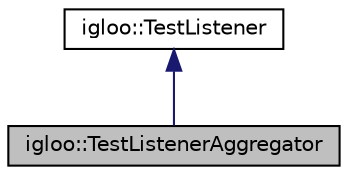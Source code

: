 digraph "igloo::TestListenerAggregator"
{
 // INTERACTIVE_SVG=YES
  edge [fontname="Helvetica",fontsize="10",labelfontname="Helvetica",labelfontsize="10"];
  node [fontname="Helvetica",fontsize="10",shape=record];
  Node0 [label="igloo::TestListenerAggregator",height=0.2,width=0.4,color="black", fillcolor="grey75", style="filled", fontcolor="black"];
  Node1 -> Node0 [dir="back",color="midnightblue",fontsize="10",style="solid",fontname="Helvetica"];
  Node1 [label="igloo::TestListener",height=0.2,width=0.4,color="black", fillcolor="white", style="filled",URL="$classigloo_1_1TestListener.html"];
}
